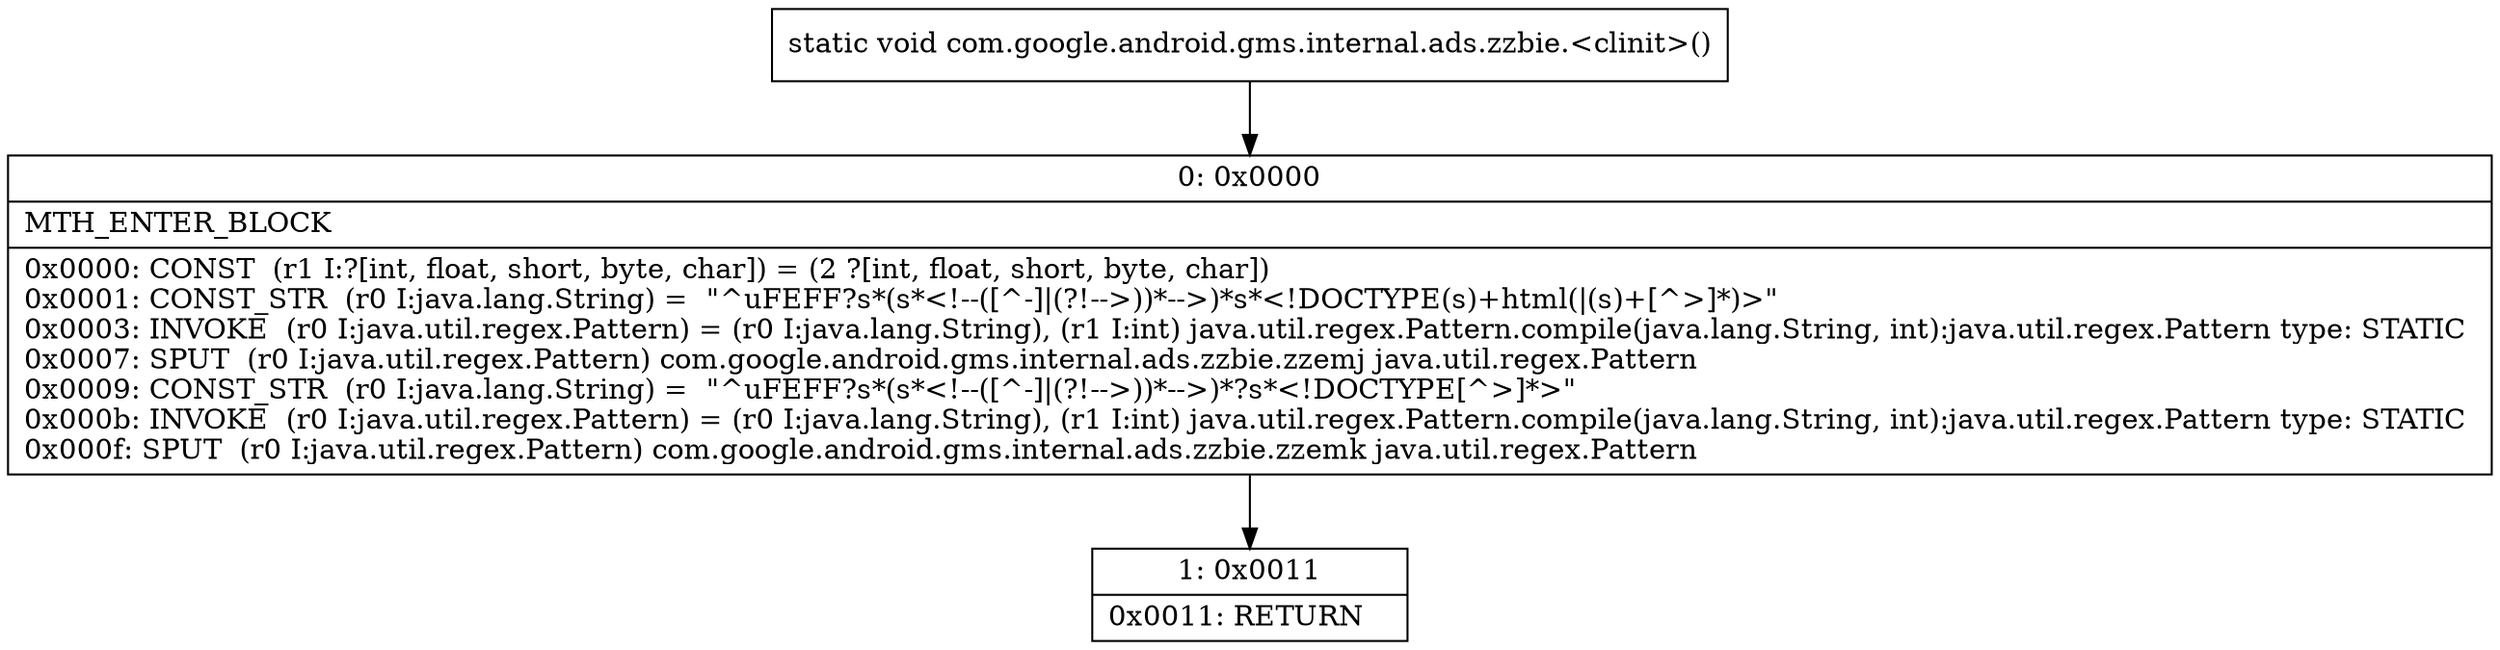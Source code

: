 digraph "CFG forcom.google.android.gms.internal.ads.zzbie.\<clinit\>()V" {
Node_0 [shape=record,label="{0\:\ 0x0000|MTH_ENTER_BLOCK\l|0x0000: CONST  (r1 I:?[int, float, short, byte, char]) = (2 ?[int, float, short, byte, char]) \l0x0001: CONST_STR  (r0 I:java.lang.String) =  \"^uFEFF?s*(s*\<!\-\-([^\-]\|(?!\-\-\>))*\-\-\>)*s*\<!DOCTYPE(s)+html(\|(s)+[^\>]*)\>\" \l0x0003: INVOKE  (r0 I:java.util.regex.Pattern) = (r0 I:java.lang.String), (r1 I:int) java.util.regex.Pattern.compile(java.lang.String, int):java.util.regex.Pattern type: STATIC \l0x0007: SPUT  (r0 I:java.util.regex.Pattern) com.google.android.gms.internal.ads.zzbie.zzemj java.util.regex.Pattern \l0x0009: CONST_STR  (r0 I:java.lang.String) =  \"^uFEFF?s*(s*\<!\-\-([^\-]\|(?!\-\-\>))*\-\-\>)*?s*\<!DOCTYPE[^\>]*\>\" \l0x000b: INVOKE  (r0 I:java.util.regex.Pattern) = (r0 I:java.lang.String), (r1 I:int) java.util.regex.Pattern.compile(java.lang.String, int):java.util.regex.Pattern type: STATIC \l0x000f: SPUT  (r0 I:java.util.regex.Pattern) com.google.android.gms.internal.ads.zzbie.zzemk java.util.regex.Pattern \l}"];
Node_1 [shape=record,label="{1\:\ 0x0011|0x0011: RETURN   \l}"];
MethodNode[shape=record,label="{static void com.google.android.gms.internal.ads.zzbie.\<clinit\>() }"];
MethodNode -> Node_0;
Node_0 -> Node_1;
}


